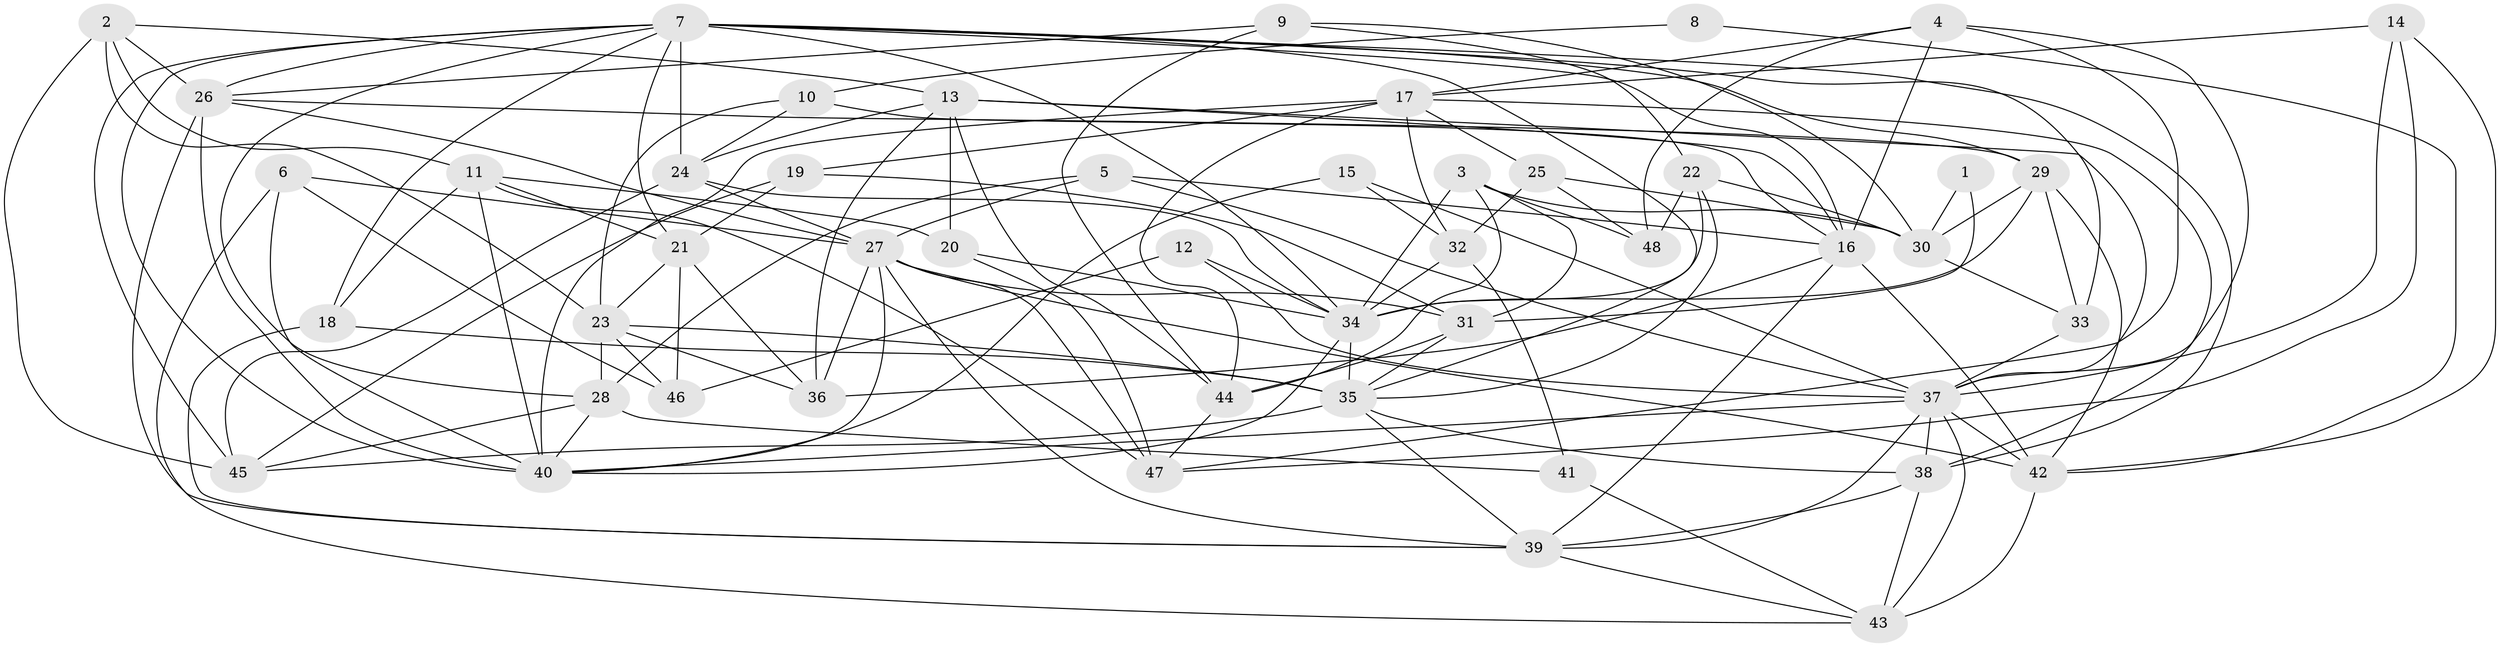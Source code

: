 // original degree distribution, {6: 0.13541666666666666, 3: 0.34375, 4: 0.25, 5: 0.1875, 2: 0.07291666666666667, 7: 0.010416666666666666}
// Generated by graph-tools (version 1.1) at 2025/26/03/09/25 03:26:22]
// undirected, 48 vertices, 140 edges
graph export_dot {
graph [start="1"]
  node [color=gray90,style=filled];
  1;
  2;
  3;
  4;
  5;
  6;
  7;
  8;
  9;
  10;
  11;
  12;
  13;
  14;
  15;
  16;
  17;
  18;
  19;
  20;
  21;
  22;
  23;
  24;
  25;
  26;
  27;
  28;
  29;
  30;
  31;
  32;
  33;
  34;
  35;
  36;
  37;
  38;
  39;
  40;
  41;
  42;
  43;
  44;
  45;
  46;
  47;
  48;
  1 -- 30 [weight=1.0];
  1 -- 31 [weight=1.0];
  2 -- 11 [weight=1.0];
  2 -- 13 [weight=1.0];
  2 -- 23 [weight=1.0];
  2 -- 26 [weight=1.0];
  2 -- 45 [weight=1.0];
  3 -- 30 [weight=1.0];
  3 -- 31 [weight=1.0];
  3 -- 34 [weight=1.0];
  3 -- 44 [weight=1.0];
  3 -- 48 [weight=1.0];
  4 -- 16 [weight=1.0];
  4 -- 17 [weight=1.0];
  4 -- 37 [weight=1.0];
  4 -- 47 [weight=1.0];
  4 -- 48 [weight=1.0];
  5 -- 16 [weight=1.0];
  5 -- 27 [weight=1.0];
  5 -- 28 [weight=1.0];
  5 -- 37 [weight=1.0];
  6 -- 27 [weight=1.0];
  6 -- 40 [weight=1.0];
  6 -- 43 [weight=1.0];
  6 -- 46 [weight=1.0];
  7 -- 16 [weight=1.0];
  7 -- 18 [weight=1.0];
  7 -- 21 [weight=1.0];
  7 -- 24 [weight=1.0];
  7 -- 26 [weight=1.0];
  7 -- 28 [weight=1.0];
  7 -- 29 [weight=1.0];
  7 -- 33 [weight=1.0];
  7 -- 34 [weight=1.0];
  7 -- 35 [weight=1.0];
  7 -- 38 [weight=1.0];
  7 -- 40 [weight=1.0];
  7 -- 45 [weight=1.0];
  8 -- 10 [weight=1.0];
  8 -- 42 [weight=1.0];
  9 -- 22 [weight=1.0];
  9 -- 26 [weight=1.0];
  9 -- 30 [weight=1.0];
  9 -- 44 [weight=1.0];
  10 -- 16 [weight=1.0];
  10 -- 23 [weight=1.0];
  10 -- 24 [weight=1.0];
  11 -- 18 [weight=1.0];
  11 -- 20 [weight=1.0];
  11 -- 21 [weight=1.0];
  11 -- 40 [weight=1.0];
  11 -- 47 [weight=1.0];
  12 -- 34 [weight=1.0];
  12 -- 37 [weight=1.0];
  12 -- 46 [weight=1.0];
  13 -- 16 [weight=1.0];
  13 -- 20 [weight=1.0];
  13 -- 24 [weight=1.0];
  13 -- 36 [weight=1.0];
  13 -- 37 [weight=1.0];
  13 -- 44 [weight=1.0];
  14 -- 17 [weight=1.0];
  14 -- 37 [weight=1.0];
  14 -- 42 [weight=1.0];
  14 -- 47 [weight=1.0];
  15 -- 32 [weight=1.0];
  15 -- 37 [weight=1.0];
  15 -- 40 [weight=1.0];
  16 -- 36 [weight=1.0];
  16 -- 39 [weight=1.0];
  16 -- 42 [weight=1.0];
  17 -- 19 [weight=1.0];
  17 -- 25 [weight=1.0];
  17 -- 32 [weight=1.0];
  17 -- 38 [weight=1.0];
  17 -- 40 [weight=2.0];
  17 -- 44 [weight=1.0];
  18 -- 35 [weight=1.0];
  18 -- 39 [weight=1.0];
  19 -- 21 [weight=1.0];
  19 -- 31 [weight=1.0];
  19 -- 45 [weight=1.0];
  20 -- 34 [weight=1.0];
  20 -- 47 [weight=1.0];
  21 -- 23 [weight=1.0];
  21 -- 36 [weight=1.0];
  21 -- 46 [weight=1.0];
  22 -- 30 [weight=1.0];
  22 -- 34 [weight=1.0];
  22 -- 35 [weight=1.0];
  22 -- 48 [weight=1.0];
  23 -- 28 [weight=1.0];
  23 -- 35 [weight=1.0];
  23 -- 36 [weight=1.0];
  23 -- 46 [weight=1.0];
  24 -- 27 [weight=1.0];
  24 -- 34 [weight=1.0];
  24 -- 45 [weight=1.0];
  25 -- 30 [weight=1.0];
  25 -- 32 [weight=1.0];
  25 -- 48 [weight=1.0];
  26 -- 27 [weight=1.0];
  26 -- 29 [weight=1.0];
  26 -- 39 [weight=1.0];
  26 -- 40 [weight=1.0];
  27 -- 31 [weight=1.0];
  27 -- 36 [weight=1.0];
  27 -- 39 [weight=1.0];
  27 -- 40 [weight=1.0];
  27 -- 42 [weight=1.0];
  27 -- 47 [weight=1.0];
  28 -- 40 [weight=1.0];
  28 -- 41 [weight=2.0];
  28 -- 45 [weight=1.0];
  29 -- 30 [weight=1.0];
  29 -- 33 [weight=1.0];
  29 -- 34 [weight=1.0];
  29 -- 42 [weight=1.0];
  30 -- 33 [weight=1.0];
  31 -- 35 [weight=1.0];
  31 -- 44 [weight=1.0];
  32 -- 34 [weight=1.0];
  32 -- 41 [weight=1.0];
  33 -- 37 [weight=1.0];
  34 -- 35 [weight=1.0];
  34 -- 40 [weight=1.0];
  35 -- 38 [weight=1.0];
  35 -- 39 [weight=1.0];
  35 -- 45 [weight=1.0];
  37 -- 38 [weight=1.0];
  37 -- 39 [weight=1.0];
  37 -- 40 [weight=1.0];
  37 -- 42 [weight=1.0];
  37 -- 43 [weight=1.0];
  38 -- 39 [weight=1.0];
  38 -- 43 [weight=1.0];
  39 -- 43 [weight=1.0];
  41 -- 43 [weight=1.0];
  42 -- 43 [weight=1.0];
  44 -- 47 [weight=1.0];
}
